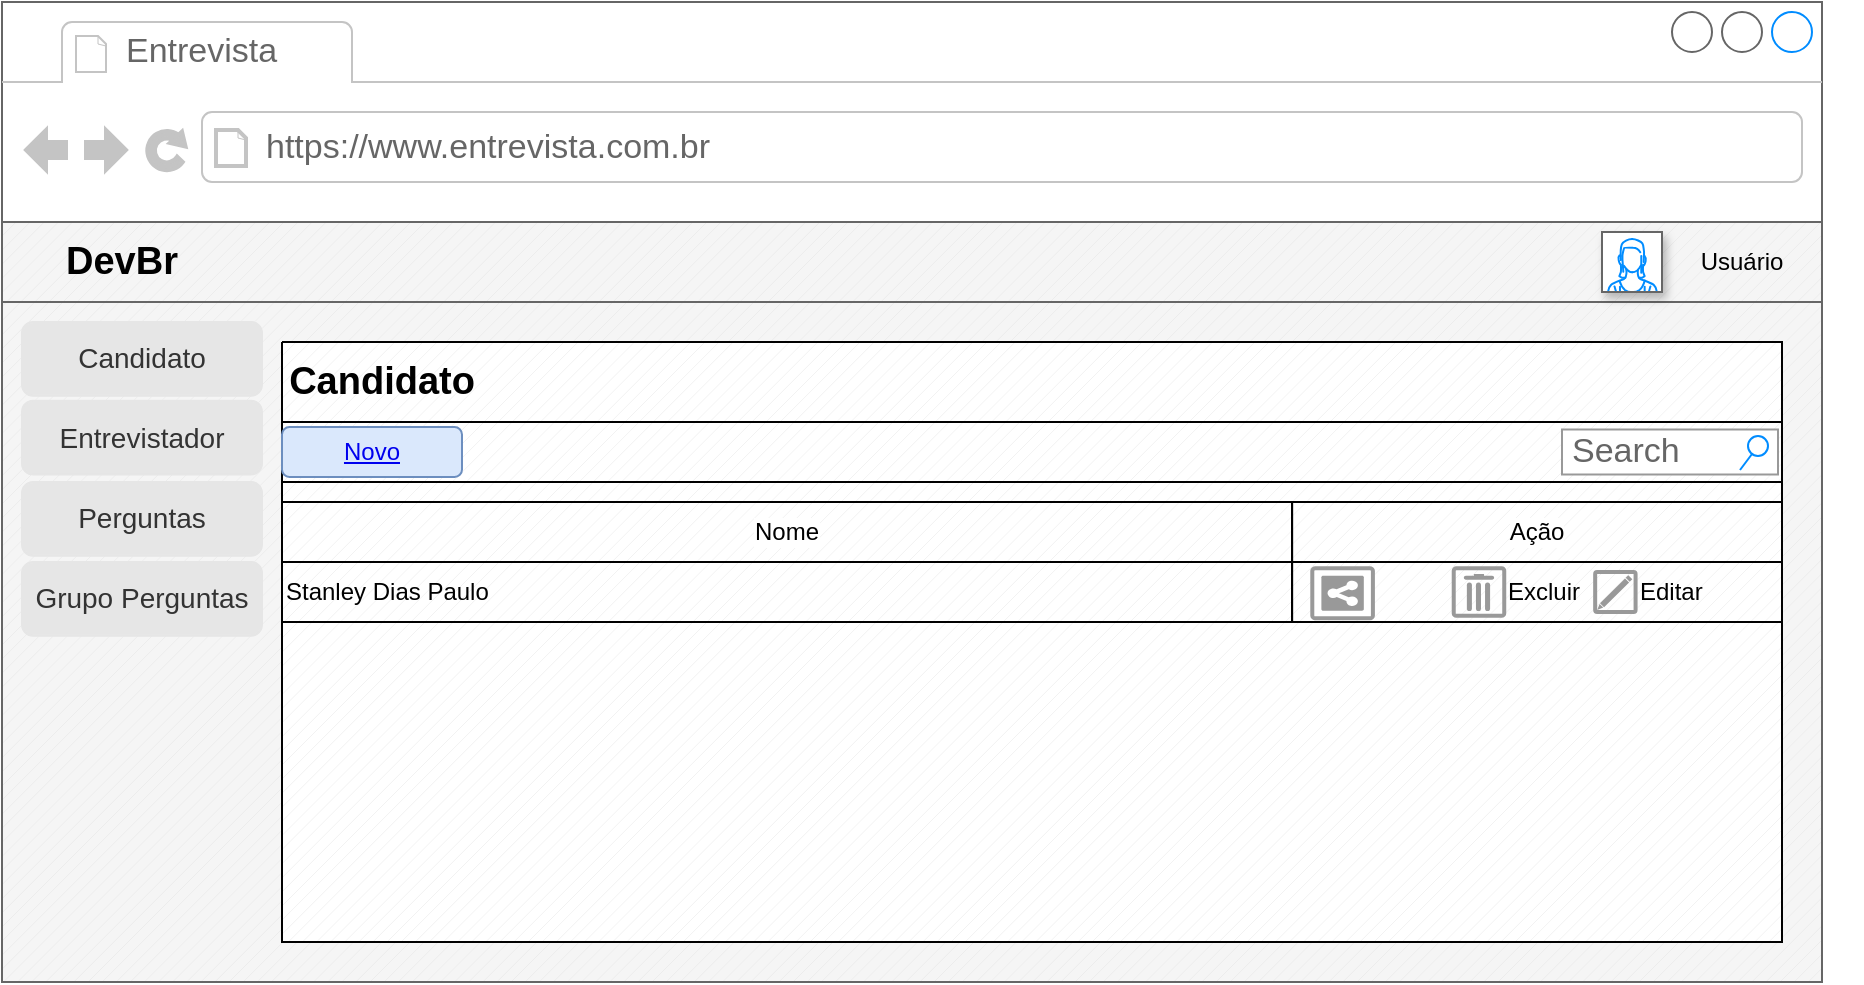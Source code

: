<mxfile version="24.7.7" pages="5">
  <diagram id="mzWLLx_lMGydZXTV0ku3" name="ListaCandidato">
    <mxGraphModel dx="1120" dy="1594" grid="1" gridSize="10" guides="1" tooltips="1" connect="1" arrows="1" fold="1" page="1" pageScale="1" pageWidth="850" pageHeight="1100" math="0" shadow="0">
      <root>
        <mxCell id="0" />
        <mxCell id="1" parent="0" />
        <mxCell id="12" value="" style="strokeWidth=1;shadow=0;dashed=0;align=center;html=1;shape=mxgraph.mockup.containers.browserWindow;rSize=0;strokeColor=#666666;strokeColor2=#008cff;strokeColor3=#c4c4c4;mainText=,;recursiveResize=0;" parent="1" vertex="1">
          <mxGeometry y="-620" width="910" height="490" as="geometry" />
        </mxCell>
        <mxCell id="fH9rgNEyZjdPNhgrVEDP-63" value="" style="verticalLabelPosition=bottom;verticalAlign=top;html=1;shape=mxgraph.basic.patternFillRect;fillStyle=diag;step=5;fillStrokeWidth=0.2;fillStrokeColor=#dddddd;fillColor=#f5f5f5;fontColor=#333333;strokeColor=#666666;" vertex="1" parent="12">
          <mxGeometry y="110" width="910" height="380" as="geometry" />
        </mxCell>
        <mxCell id="fH9rgNEyZjdPNhgrVEDP-75" value="" style="verticalLabelPosition=bottom;verticalAlign=top;html=1;shape=mxgraph.basic.patternFillRect;fillStyle=diag;step=5;fillStrokeWidth=0.2;fillStrokeColor=#dddddd;" vertex="1" parent="12">
          <mxGeometry x="140" y="170" width="750" height="300" as="geometry" />
        </mxCell>
        <mxCell id="13" value="Entrevista" style="strokeWidth=1;shadow=0;dashed=0;align=center;html=1;shape=mxgraph.mockup.containers.anchor;fontSize=17;fontColor=#666666;align=left;" parent="12" vertex="1">
          <mxGeometry x="60" y="12" width="110" height="26" as="geometry" />
        </mxCell>
        <mxCell id="14" value="https://www.entrevista.com.br" style="strokeWidth=1;shadow=0;dashed=0;align=center;html=1;shape=mxgraph.mockup.containers.anchor;rSize=0;fontSize=17;fontColor=#666666;align=left;" parent="12" vertex="1">
          <mxGeometry x="130" y="60" width="250" height="26" as="geometry" />
        </mxCell>
        <mxCell id="35" value="" style="rounded=0;whiteSpace=wrap;html=1;strokeColor=default;fillColor=none;" parent="12" vertex="1">
          <mxGeometry x="140" y="210" width="750" height="30" as="geometry" />
        </mxCell>
        <mxCell id="38" value="&lt;a href=&quot;data:page/id,gzVq4q3YyxGQ9W5EwFiD&quot;&gt;Novo&lt;/a&gt;" style="rounded=1;whiteSpace=wrap;html=1;strokeColor=#6c8ebf;fillColor=#dae8fc;" parent="12" vertex="1">
          <mxGeometry x="140" y="212.5" width="90" height="25" as="geometry" />
        </mxCell>
        <mxCell id="N5bAwiG9AN6rM_A-j7iG-64" value="Search" style="strokeWidth=1;shadow=0;dashed=0;align=center;html=1;shape=mxgraph.mockup.forms.searchBox;strokeColor=#999999;mainText=;strokeColor2=#008cff;fontColor=#666666;fontSize=17;align=left;spacingLeft=3;" parent="12" vertex="1">
          <mxGeometry x="780" y="213.75" width="108" height="22.5" as="geometry" />
        </mxCell>
        <mxCell id="63" value="" style="group" parent="12" vertex="1" connectable="0">
          <mxGeometry x="150" y="250" width="780" height="230" as="geometry" />
        </mxCell>
        <mxCell id="52" value="Nome" style="rounded=0;whiteSpace=wrap;html=1;strokeColor=default;fillColor=none;labelBackgroundColor=default;" parent="63" vertex="1">
          <mxGeometry x="-10" width="505.04" height="30" as="geometry" />
        </mxCell>
        <mxCell id="55" value="Ação" style="rounded=0;whiteSpace=wrap;html=1;strokeColor=default;fillColor=none;labelBackgroundColor=default;" parent="63" vertex="1">
          <mxGeometry x="495.04" width="244.96" height="30" as="geometry" />
        </mxCell>
        <mxCell id="57" value="Stanley Dias Paulo" style="rounded=0;whiteSpace=wrap;html=1;strokeColor=default;fillColor=none;align=left;" parent="63" vertex="1">
          <mxGeometry x="-10" y="30" width="505.04" height="30" as="geometry" />
        </mxCell>
        <mxCell id="58" value="" style="rounded=0;whiteSpace=wrap;html=1;strokeColor=default;fillColor=none;" parent="63" vertex="1">
          <mxGeometry x="495.04" y="30" width="244.96" height="30" as="geometry" />
        </mxCell>
        <mxCell id="61" value="Excluir" style="strokeColor=#999999;verticalLabelPosition=middle;shadow=0;dashed=0;verticalAlign=middle;strokeWidth=2;html=1;shape=mxgraph.mockup.misc.trashcanIcon;fillColor=none;labelBackgroundColor=none;labelBorderColor=none;labelPosition=right;align=left;" parent="63" vertex="1">
          <mxGeometry x="575.863" y="33.13" width="25.257" height="23.75" as="geometry" />
        </mxCell>
        <mxCell id="62" value="Editar" style="strokeColor=#999999;verticalLabelPosition=middle;shadow=0;dashed=0;verticalAlign=middle;strokeWidth=2;shape=mxgraph.mockup.misc.editIcon;labelBackgroundColor=none;labelBorderColor=none;fillColor=none;html=1;horizontal=1;labelPosition=right;align=left;" parent="63" vertex="1">
          <mxGeometry x="646.583" y="35" width="20.206" height="20" as="geometry" />
        </mxCell>
        <mxCell id="Q9nDAFz7ysFkqKfaO16P-64" value="" style="strokeColor=#999999;verticalLabelPosition=bottom;shadow=0;dashed=0;verticalAlign=top;strokeWidth=2;html=1;shape=mxgraph.mockup.misc.shareIcon;" parent="63" vertex="1">
          <mxGeometry x="505.143" y="33.13" width="30.309" height="25" as="geometry" />
        </mxCell>
        <mxCell id="fH9rgNEyZjdPNhgrVEDP-64" value="" style="verticalLabelPosition=bottom;verticalAlign=top;html=1;shape=mxgraph.basic.patternFillRect;fillStyle=diag;step=5;fillStrokeWidth=0.2;fillStrokeColor=#dddddd;fillColor=#f5f5f5;fontColor=#333333;strokeColor=#666666;" vertex="1" parent="12">
          <mxGeometry y="110" width="910" height="40" as="geometry" />
        </mxCell>
        <mxCell id="21" value="" style="verticalLabelPosition=bottom;shadow=1;dashed=0;align=center;html=1;verticalAlign=top;strokeWidth=1;shape=mxgraph.mockup.containers.userFemale;strokeColor=#666666;strokeColor2=#008cff;" parent="12" vertex="1">
          <mxGeometry x="800" y="115" width="30" height="30" as="geometry" />
        </mxCell>
        <mxCell id="fH9rgNEyZjdPNhgrVEDP-65" value="Usuário" style="text;html=1;align=center;verticalAlign=middle;whiteSpace=wrap;rounded=0;" vertex="1" parent="12">
          <mxGeometry x="840" y="115" width="60" height="30" as="geometry" />
        </mxCell>
        <mxCell id="fH9rgNEyZjdPNhgrVEDP-77" value="Candidato" style="text;html=1;align=center;verticalAlign=middle;whiteSpace=wrap;rounded=0;fontSize=19;fontStyle=1" vertex="1" parent="12">
          <mxGeometry x="160" y="175" width="60" height="30" as="geometry" />
        </mxCell>
        <mxCell id="fH9rgNEyZjdPNhgrVEDP-78" value="" style="group" vertex="1" connectable="0" parent="12">
          <mxGeometry x="10" y="160" width="120" height="156.88" as="geometry" />
        </mxCell>
        <mxCell id="fH9rgNEyZjdPNhgrVEDP-71" value="&lt;font style=&quot;font-size: 14px;&quot;&gt;Candidato&lt;/font&gt;" style="rounded=1;html=1;shadow=0;dashed=0;whiteSpace=wrap;fontSize=10;fillColor=#E6E6E6;align=center;strokeColor=#E6E6E6;fontColor=#333333;" vertex="1" parent="fH9rgNEyZjdPNhgrVEDP-78">
          <mxGeometry width="120" height="36.88" as="geometry" />
        </mxCell>
        <mxCell id="fH9rgNEyZjdPNhgrVEDP-72" value="&lt;font style=&quot;font-size: 14px;&quot;&gt;Entrevistador&lt;/font&gt;" style="rounded=1;html=1;shadow=0;dashed=0;whiteSpace=wrap;fontSize=10;fillColor=#E6E6E6;align=center;strokeColor=#E6E6E6;fontColor=#333333;" vertex="1" parent="fH9rgNEyZjdPNhgrVEDP-78">
          <mxGeometry y="39.37" width="120" height="36.88" as="geometry" />
        </mxCell>
        <mxCell id="fH9rgNEyZjdPNhgrVEDP-73" value="&lt;span style=&quot;font-size: 14px;&quot;&gt;Perguntas&lt;/span&gt;" style="rounded=1;html=1;shadow=0;dashed=0;whiteSpace=wrap;fontSize=10;fillColor=#E6E6E6;align=center;strokeColor=#E6E6E6;fontColor=#333333;" vertex="1" parent="fH9rgNEyZjdPNhgrVEDP-78">
          <mxGeometry y="80" width="120" height="36.88" as="geometry" />
        </mxCell>
        <mxCell id="fH9rgNEyZjdPNhgrVEDP-74" value="&lt;font style=&quot;font-size: 14px;&quot;&gt;Grupo Perguntas&lt;/font&gt;" style="rounded=1;html=1;shadow=0;dashed=0;whiteSpace=wrap;fontSize=10;fillColor=#E6E6E6;align=center;strokeColor=#E6E6E6;fontColor=#333333;" vertex="1" parent="fH9rgNEyZjdPNhgrVEDP-78">
          <mxGeometry y="120" width="120" height="36.88" as="geometry" />
        </mxCell>
        <mxCell id="4arTTeacs7XpA1vCac0D-63" value="DevBr" style="text;html=1;align=center;verticalAlign=middle;whiteSpace=wrap;rounded=0;fontSize=19;fontStyle=1" vertex="1" parent="12">
          <mxGeometry x="30" y="115" width="60" height="30" as="geometry" />
        </mxCell>
      </root>
    </mxGraphModel>
  </diagram>
  <diagram name="Detalhes" id="xI_SQflboeKyrqFdOgZD">
    <mxGraphModel dx="1187" dy="1887" grid="1" gridSize="10" guides="1" tooltips="1" connect="1" arrows="1" fold="1" page="1" pageScale="1" pageWidth="850" pageHeight="1100" math="0" shadow="0">
      <root>
        <mxCell id="1AQbX3okuUzblKnC6C71-0" />
        <mxCell id="1AQbX3okuUzblKnC6C71-1" parent="1AQbX3okuUzblKnC6C71-0" />
        <mxCell id="MMx5336pJoRzULK2YRKS-0" value="&lt;span style=&quot;color: rgba(0, 0, 0, 0); font-family: monospace; font-size: 0px; text-align: start;&quot;&gt;%3CmxGraphModel%3E%3Croot%3E%3CmxCell%20id%3D%220%22%2F%3E%3CmxCell%20id%3D%221%22%20parent%3D%220%22%2F%3E%3CmxCell%20id%3D%222%22%20value%3D%22%22%20style%3D%22group%22%20vertex%3D%221%22%20connectable%3D%220%22%20parent%3D%221%22%3E%3CmxGeometry%20x%3D%22130%22%20y%3D%22-420%22%20width%3D%22100%22%20height%3D%2260%22%20as%3D%22geometry%22%2F%3E%3C%2FmxCell%3E%3CmxCell%20id%3D%223%22%20value%3D%22Id%22%20style%3D%22rounded%3D0%3BwhiteSpace%3Dwrap%3Bhtml%3D1%3BstrokeColor%3Ddefault%3BfillColor%3Dnone%3BlabelBackgroundColor%3Ddefault%3B%22%20vertex%3D%221%22%20parent%3D%222%22%3E%3CmxGeometry%20width%3D%22100%22%20height%3D%2230%22%20as%3D%22geometry%22%2F%3E%3C%2FmxCell%3E%3CmxCell%20id%3D%224%22%20value%3D%2212312312312%22%20style%3D%22rounded%3D0%3BwhiteSpace%3Dwrap%3Bhtml%3D1%3BstrokeColor%3Ddefault%3BfillColor%3Dnone%3Balign%3Dleft%3B%22%20vertex%3D%221%22%20parent%3D%222%22%3E%3CmxGeometry%20y%3D%2230%22%20width%3D%22100%22%20height%3D%2230%22%20as%3D%22geometry%22%2F%3E%3C%2FmxCell%3E%3C%2Froot%3E%3C%2FmxGraphModel%3E&lt;/span&gt;" style="strokeWidth=1;shadow=0;dashed=0;align=center;html=1;shape=mxgraph.mockup.containers.browserWindow;rSize=0;strokeColor=#666666;strokeColor2=#008cff;strokeColor3=#c4c4c4;mainText=,;recursiveResize=0;" parent="1AQbX3okuUzblKnC6C71-1" vertex="1">
          <mxGeometry y="-640" width="850" height="500" as="geometry" />
        </mxCell>
        <mxCell id="MMx5336pJoRzULK2YRKS-1" value="Page 1" style="strokeWidth=1;shadow=0;dashed=0;align=center;html=1;shape=mxgraph.mockup.containers.anchor;fontSize=17;fontColor=#666666;align=left;" parent="MMx5336pJoRzULK2YRKS-0" vertex="1">
          <mxGeometry x="60" y="12" width="110" height="26" as="geometry" />
        </mxCell>
        <mxCell id="MMx5336pJoRzULK2YRKS-2" value="https://www.draw.io" style="strokeWidth=1;shadow=0;dashed=0;align=center;html=1;shape=mxgraph.mockup.containers.anchor;rSize=0;fontSize=17;fontColor=#666666;align=left;" parent="MMx5336pJoRzULK2YRKS-0" vertex="1">
          <mxGeometry x="130" y="60" width="250" height="26" as="geometry" />
        </mxCell>
        <mxCell id="MMx5336pJoRzULK2YRKS-3" value="" style="strokeWidth=1;shadow=0;dashed=0;align=center;html=1;shape=mxgraph.mockup.forms.searchBox;strokeColor=#999999;mainText=;strokeColor2=#008cff;fontColor=#666666;fontSize=17;align=left;spacingLeft=3;" parent="MMx5336pJoRzULK2YRKS-0" vertex="1">
          <mxGeometry y="110" width="850" height="60" as="geometry" />
        </mxCell>
        <mxCell id="MMx5336pJoRzULK2YRKS-4" value="" style="verticalLabelPosition=bottom;shadow=0;dashed=0;align=center;html=1;verticalAlign=top;strokeWidth=1;shape=mxgraph.mockup.containers.userFemale;strokeColor=#666666;strokeColor2=#008cff;" parent="MMx5336pJoRzULK2YRKS-0" vertex="1">
          <mxGeometry x="770" y="110" width="80" height="60" as="geometry" />
        </mxCell>
        <mxCell id="MMx5336pJoRzULK2YRKS-5" value="" style="strokeWidth=1;shadow=0;dashed=0;align=center;html=1;shape=mxgraph.mockup.containers.rrect;rSize=0;strokeColor=#666666;" parent="MMx5336pJoRzULK2YRKS-0" vertex="1">
          <mxGeometry y="170" width="130" height="330" as="geometry" />
        </mxCell>
        <mxCell id="MMx5336pJoRzULK2YRKS-6" value="Candidato" style="strokeColor=#001DBC;fillColor=#0050ef;strokeWidth=1;shadow=0;dashed=0;align=center;html=1;shape=mxgraph.mockup.containers.rrect;rSize=0;fontSize=17;fontColor=#ffffff;fontStyle=1;resizeWidth=1;" parent="MMx5336pJoRzULK2YRKS-5" vertex="1">
          <mxGeometry width="130" height="26" relative="1" as="geometry" />
        </mxCell>
        <mxCell id="MMx5336pJoRzULK2YRKS-7" value="Group 2" style="strokeColor=inherit;fillColor=inherit;gradientColor=inherit;strokeWidth=1;shadow=0;dashed=0;align=center;html=1;shape=mxgraph.mockup.containers.rrect;rSize=0;fontSize=17;fontColor=#666666;fontStyle=1;resizeWidth=1;" parent="MMx5336pJoRzULK2YRKS-5" vertex="1">
          <mxGeometry width="130" height="30" relative="1" as="geometry">
            <mxPoint y="30" as="offset" />
          </mxGeometry>
        </mxCell>
        <mxCell id="MMx5336pJoRzULK2YRKS-8" value="Group 3" style="strokeWidth=1;shadow=0;dashed=0;align=center;html=1;shape=mxgraph.mockup.containers.rrect;rSize=0;fontSize=17;fontColor=#ffffff;fontStyle=1;fillColor=none;strokeColor=default;resizeWidth=1;" parent="MMx5336pJoRzULK2YRKS-5" vertex="1">
          <mxGeometry width="130" height="30" relative="1" as="geometry">
            <mxPoint y="60" as="offset" />
          </mxGeometry>
        </mxCell>
        <mxCell id="MMx5336pJoRzULK2YRKS-15" value="Candidato" style="rounded=0;whiteSpace=wrap;html=1;strokeColor=default;fillColor=none;" parent="MMx5336pJoRzULK2YRKS-0" vertex="1">
          <mxGeometry x="130" y="175" width="720" height="30" as="geometry" />
        </mxCell>
        <mxCell id="epeJp1KQHo5NBQbGd864-23" value="Voltar" style="strokeWidth=1;shadow=0;dashed=0;align=center;html=1;shape=mxgraph.mockup.buttons.button;strokeColor=#666666;fontColor=#ffffff;mainText=;buttonStyle=round;fontSize=17;fontStyle=1;fillColor=#008cff;whiteSpace=wrap;" parent="MMx5336pJoRzULK2YRKS-0" vertex="1">
          <mxGeometry x="140" y="180" width="80" height="20" as="geometry" />
        </mxCell>
        <mxCell id="epeJp1KQHo5NBQbGd864-17" value="" style="group" parent="MMx5336pJoRzULK2YRKS-0" vertex="1" connectable="0">
          <mxGeometry x="680" y="220" width="100" height="60" as="geometry" />
        </mxCell>
        <mxCell id="epeJp1KQHo5NBQbGd864-18" value="Data de Alteração" style="rounded=0;whiteSpace=wrap;html=1;strokeColor=default;fillColor=none;labelBackgroundColor=default;" parent="epeJp1KQHo5NBQbGd864-17" vertex="1">
          <mxGeometry width="100" height="30" as="geometry" />
        </mxCell>
        <mxCell id="epeJp1KQHo5NBQbGd864-19" value="25/04/2024" style="rounded=0;whiteSpace=wrap;html=1;strokeColor=default;fillColor=none;align=left;" parent="epeJp1KQHo5NBQbGd864-17" vertex="1">
          <mxGeometry y="30" width="100" height="30" as="geometry" />
        </mxCell>
        <mxCell id="epeJp1KQHo5NBQbGd864-14" value="" style="group" parent="MMx5336pJoRzULK2YRKS-0" vertex="1" connectable="0">
          <mxGeometry x="580" y="220" width="100" height="60" as="geometry" />
        </mxCell>
        <mxCell id="epeJp1KQHo5NBQbGd864-15" value="Data de Criação" style="rounded=0;whiteSpace=wrap;html=1;strokeColor=default;fillColor=none;labelBackgroundColor=default;" parent="epeJp1KQHo5NBQbGd864-14" vertex="1">
          <mxGeometry width="100" height="30" as="geometry" />
        </mxCell>
        <mxCell id="epeJp1KQHo5NBQbGd864-16" value="24/04/2024" style="rounded=0;whiteSpace=wrap;html=1;strokeColor=default;fillColor=none;align=left;" parent="epeJp1KQHo5NBQbGd864-14" vertex="1">
          <mxGeometry y="30" width="100" height="30" as="geometry" />
        </mxCell>
        <mxCell id="epeJp1KQHo5NBQbGd864-11" value="" style="group" parent="MMx5336pJoRzULK2YRKS-0" vertex="1" connectable="0">
          <mxGeometry x="480" y="220" width="100" height="60" as="geometry" />
        </mxCell>
        <mxCell id="epeJp1KQHo5NBQbGd864-13" value="Stanley" style="rounded=0;whiteSpace=wrap;html=1;strokeColor=default;fillColor=none;align=left;" parent="epeJp1KQHo5NBQbGd864-11" vertex="1">
          <mxGeometry y="30" width="100" height="30" as="geometry" />
        </mxCell>
        <mxCell id="epeJp1KQHo5NBQbGd864-12" value="Usuario De Alteração" style="rounded=0;whiteSpace=wrap;html=1;strokeColor=default;fillColor=none;labelBackgroundColor=default;" parent="MMx5336pJoRzULK2YRKS-0" vertex="1">
          <mxGeometry x="480" y="220" width="100" height="30" as="geometry" />
        </mxCell>
        <mxCell id="epeJp1KQHo5NBQbGd864-8" value="" style="group" parent="MMx5336pJoRzULK2YRKS-0" vertex="1" connectable="0">
          <mxGeometry x="380" y="220" width="100" height="60" as="geometry" />
        </mxCell>
        <mxCell id="epeJp1KQHo5NBQbGd864-9" value="Usuario De Criação" style="rounded=0;whiteSpace=wrap;html=1;strokeColor=default;fillColor=none;labelBackgroundColor=default;" parent="epeJp1KQHo5NBQbGd864-8" vertex="1">
          <mxGeometry width="100" height="30" as="geometry" />
        </mxCell>
        <mxCell id="epeJp1KQHo5NBQbGd864-10" value="Stanley" style="rounded=0;whiteSpace=wrap;html=1;strokeColor=default;fillColor=none;align=left;" parent="epeJp1KQHo5NBQbGd864-8" vertex="1">
          <mxGeometry y="30" width="100" height="30" as="geometry" />
        </mxCell>
        <mxCell id="epeJp1KQHo5NBQbGd864-5" value="" style="group" parent="MMx5336pJoRzULK2YRKS-0" vertex="1" connectable="0">
          <mxGeometry x="280" y="220" width="100" height="60" as="geometry" />
        </mxCell>
        <mxCell id="epeJp1KQHo5NBQbGd864-6" value="Codigo" style="rounded=0;whiteSpace=wrap;html=1;strokeColor=default;fillColor=none;labelBackgroundColor=default;" parent="epeJp1KQHo5NBQbGd864-5" vertex="1">
          <mxGeometry width="100" height="30" as="geometry" />
        </mxCell>
        <mxCell id="epeJp1KQHo5NBQbGd864-7" value="1" style="rounded=0;whiteSpace=wrap;html=1;strokeColor=default;fillColor=none;align=left;" parent="epeJp1KQHo5NBQbGd864-5" vertex="1">
          <mxGeometry y="30" width="100" height="30" as="geometry" />
        </mxCell>
        <mxCell id="epeJp1KQHo5NBQbGd864-4" value="Stanley Dias&amp;nbsp;" style="rounded=0;whiteSpace=wrap;html=1;strokeColor=default;fillColor=none;align=left;" parent="MMx5336pJoRzULK2YRKS-0" vertex="1">
          <mxGeometry x="180" y="250" width="100" height="30" as="geometry" />
        </mxCell>
        <mxCell id="epeJp1KQHo5NBQbGd864-3" value="Nome" style="rounded=0;whiteSpace=wrap;html=1;strokeColor=default;fillColor=none;labelBackgroundColor=default;" parent="MMx5336pJoRzULK2YRKS-0" vertex="1">
          <mxGeometry x="180" y="220" width="100" height="30" as="geometry" />
        </mxCell>
      </root>
    </mxGraphModel>
  </diagram>
  <diagram id="MVflDyKe1JvPbOnjf4aJ" name="Editar">
    <mxGraphModel dx="1187" dy="1887" grid="1" gridSize="10" guides="1" tooltips="1" connect="1" arrows="1" fold="1" page="1" pageScale="1" pageWidth="850" pageHeight="1100" math="0" shadow="0">
      <root>
        <mxCell id="0" />
        <mxCell id="1" parent="0" />
        <mxCell id="r_aS_MIDuNJFBLVSepIX-1" value="" style="strokeWidth=1;shadow=0;dashed=0;align=center;html=1;shape=mxgraph.mockup.containers.browserWindow;rSize=0;strokeColor=#666666;strokeColor2=#008cff;strokeColor3=#c4c4c4;mainText=,;recursiveResize=0;" parent="1" vertex="1">
          <mxGeometry y="-620" width="920" height="500" as="geometry" />
        </mxCell>
        <mxCell id="r_aS_MIDuNJFBLVSepIX-2" value="Page 1" style="strokeWidth=1;shadow=0;dashed=0;align=center;html=1;shape=mxgraph.mockup.containers.anchor;fontSize=17;fontColor=#666666;align=left;" parent="r_aS_MIDuNJFBLVSepIX-1" vertex="1">
          <mxGeometry x="60" y="12" width="110" height="26" as="geometry" />
        </mxCell>
        <mxCell id="r_aS_MIDuNJFBLVSepIX-3" value="https://www.draw.io" style="strokeWidth=1;shadow=0;dashed=0;align=center;html=1;shape=mxgraph.mockup.containers.anchor;rSize=0;fontSize=17;fontColor=#666666;align=left;" parent="r_aS_MIDuNJFBLVSepIX-1" vertex="1">
          <mxGeometry x="130" y="60" width="250" height="26" as="geometry" />
        </mxCell>
        <mxCell id="r_aS_MIDuNJFBLVSepIX-4" value="" style="strokeWidth=1;shadow=0;dashed=0;align=center;html=1;shape=mxgraph.mockup.forms.searchBox;strokeColor=#999999;mainText=;strokeColor2=#008cff;fontColor=#666666;fontSize=17;align=left;spacingLeft=3;" parent="r_aS_MIDuNJFBLVSepIX-1" vertex="1">
          <mxGeometry y="110" width="850" height="60" as="geometry" />
        </mxCell>
        <mxCell id="r_aS_MIDuNJFBLVSepIX-5" value="" style="verticalLabelPosition=bottom;shadow=0;dashed=0;align=center;html=1;verticalAlign=top;strokeWidth=1;shape=mxgraph.mockup.containers.userFemale;strokeColor=#666666;strokeColor2=#008cff;" parent="r_aS_MIDuNJFBLVSepIX-1" vertex="1">
          <mxGeometry x="770" y="110" width="80" height="60" as="geometry" />
        </mxCell>
        <mxCell id="r_aS_MIDuNJFBLVSepIX-6" value="" style="strokeWidth=1;shadow=0;dashed=0;align=center;html=1;shape=mxgraph.mockup.containers.rrect;rSize=0;strokeColor=#666666;" parent="r_aS_MIDuNJFBLVSepIX-1" vertex="1">
          <mxGeometry y="170" width="130" height="330" as="geometry" />
        </mxCell>
        <mxCell id="r_aS_MIDuNJFBLVSepIX-7" value="Candidato" style="strokeColor=#001DBC;fillColor=#0050ef;strokeWidth=1;shadow=0;dashed=0;align=center;html=1;shape=mxgraph.mockup.containers.rrect;rSize=0;fontSize=17;fontColor=#ffffff;fontStyle=1;resizeWidth=1;" parent="r_aS_MIDuNJFBLVSepIX-6" vertex="1">
          <mxGeometry width="130" height="26" relative="1" as="geometry" />
        </mxCell>
        <mxCell id="r_aS_MIDuNJFBLVSepIX-8" value="Group 2" style="strokeColor=inherit;fillColor=inherit;gradientColor=inherit;strokeWidth=1;shadow=0;dashed=0;align=center;html=1;shape=mxgraph.mockup.containers.rrect;rSize=0;fontSize=17;fontColor=#666666;fontStyle=1;resizeWidth=1;" parent="r_aS_MIDuNJFBLVSepIX-6" vertex="1">
          <mxGeometry width="130" height="30" relative="1" as="geometry">
            <mxPoint y="30" as="offset" />
          </mxGeometry>
        </mxCell>
        <mxCell id="r_aS_MIDuNJFBLVSepIX-9" value="Group 3" style="strokeWidth=1;shadow=0;dashed=0;align=center;html=1;shape=mxgraph.mockup.containers.rrect;rSize=0;fontSize=17;fontColor=#ffffff;fontStyle=1;fillColor=none;strokeColor=default;resizeWidth=1;" parent="r_aS_MIDuNJFBLVSepIX-6" vertex="1">
          <mxGeometry width="130" height="36" relative="1" as="geometry">
            <mxPoint y="60" as="offset" />
          </mxGeometry>
        </mxCell>
        <mxCell id="r_aS_MIDuNJFBLVSepIX-10" value="Candidato" style="rounded=0;whiteSpace=wrap;html=1;strokeColor=default;fillColor=none;" parent="r_aS_MIDuNJFBLVSepIX-1" vertex="1">
          <mxGeometry x="130" y="175" width="720" height="30" as="geometry" />
        </mxCell>
        <mxCell id="r_aS_MIDuNJFBLVSepIX-11" value="&lt;a href=&quot;null&quot;&gt;Novo&lt;/a&gt;" style="rounded=1;whiteSpace=wrap;html=1;strokeColor=default;fillColor=none;" parent="r_aS_MIDuNJFBLVSepIX-1" vertex="1">
          <mxGeometry x="130" y="177.5" width="90" height="25" as="geometry" />
        </mxCell>
        <mxCell id="r_aS_MIDuNJFBLVSepIX-12" value="Search" style="strokeWidth=1;shadow=0;dashed=0;align=center;html=1;shape=mxgraph.mockup.forms.searchBox;strokeColor=#999999;mainText=;strokeColor2=#008cff;fontColor=#666666;fontSize=17;align=left;spacingLeft=3;" parent="r_aS_MIDuNJFBLVSepIX-1" vertex="1">
          <mxGeometry x="742" y="178.75" width="108" height="22.5" as="geometry" />
        </mxCell>
        <mxCell id="r_aS_MIDuNJFBLVSepIX-14" value="Nome" style="rounded=0;whiteSpace=wrap;html=1;strokeColor=default;fillColor=none;labelBackgroundColor=default;" parent="r_aS_MIDuNJFBLVSepIX-1" vertex="1">
          <mxGeometry x="210" y="260" width="90" height="30" as="geometry" />
        </mxCell>
        <mxCell id="r_aS_MIDuNJFBLVSepIX-13" value="" style="group" parent="r_aS_MIDuNJFBLVSepIX-1" vertex="1" connectable="0">
          <mxGeometry x="300" y="230" width="620" height="60" as="geometry" />
        </mxCell>
        <mxCell id="r_aS_MIDuNJFBLVSepIX-16" value="&quot;Stanley Dias Paulo&quot;" style="rounded=0;whiteSpace=wrap;html=1;strokeColor=default;fillColor=none;align=left;" parent="r_aS_MIDuNJFBLVSepIX-13" vertex="1">
          <mxGeometry y="30" width="434" height="30" as="geometry" />
        </mxCell>
      </root>
    </mxGraphModel>
  </diagram>
  <diagram id="zyCzVKNMe1nS8_Y_5fFQ" name="Excluir">
    <mxGraphModel dx="1187" dy="1887" grid="1" gridSize="10" guides="1" tooltips="1" connect="1" arrows="1" fold="1" page="1" pageScale="1" pageWidth="850" pageHeight="1100" math="0" shadow="0">
      <root>
        <mxCell id="0" />
        <mxCell id="1" parent="0" />
        <mxCell id="uK_DNEDG53lvTUli0mf8-21" value="" style="strokeWidth=1;shadow=0;dashed=0;align=center;html=1;shape=mxgraph.mockup.containers.browserWindow;rSize=0;strokeColor=#666666;strokeColor2=#008cff;strokeColor3=#c4c4c4;mainText=,;recursiveResize=0;" parent="1" vertex="1">
          <mxGeometry y="-600" width="850" height="500" as="geometry" />
        </mxCell>
        <mxCell id="uK_DNEDG53lvTUli0mf8-22" value="Page 1" style="strokeWidth=1;shadow=0;dashed=0;align=center;html=1;shape=mxgraph.mockup.containers.anchor;fontSize=17;fontColor=#666666;align=left;" parent="uK_DNEDG53lvTUli0mf8-21" vertex="1">
          <mxGeometry x="60" y="12" width="110" height="26" as="geometry" />
        </mxCell>
        <mxCell id="uK_DNEDG53lvTUli0mf8-23" value="https://www.draw.io" style="strokeWidth=1;shadow=0;dashed=0;align=center;html=1;shape=mxgraph.mockup.containers.anchor;rSize=0;fontSize=17;fontColor=#666666;align=left;" parent="uK_DNEDG53lvTUli0mf8-21" vertex="1">
          <mxGeometry x="130" y="60" width="250" height="26" as="geometry" />
        </mxCell>
        <mxCell id="uK_DNEDG53lvTUli0mf8-24" value="" style="strokeWidth=1;shadow=0;dashed=0;align=center;html=1;shape=mxgraph.mockup.forms.searchBox;strokeColor=#999999;mainText=;strokeColor2=#008cff;fontColor=#666666;fontSize=17;align=left;spacingLeft=3;" parent="uK_DNEDG53lvTUli0mf8-21" vertex="1">
          <mxGeometry y="110" width="850" height="60" as="geometry" />
        </mxCell>
        <mxCell id="uK_DNEDG53lvTUli0mf8-25" value="" style="verticalLabelPosition=bottom;shadow=0;dashed=0;align=center;html=1;verticalAlign=top;strokeWidth=1;shape=mxgraph.mockup.containers.userFemale;strokeColor=#666666;strokeColor2=#008cff;" parent="uK_DNEDG53lvTUli0mf8-21" vertex="1">
          <mxGeometry x="770" y="110" width="80" height="60" as="geometry" />
        </mxCell>
        <mxCell id="uK_DNEDG53lvTUli0mf8-26" value="" style="strokeWidth=1;shadow=0;dashed=0;align=center;html=1;shape=mxgraph.mockup.containers.rrect;rSize=0;strokeColor=#666666;" parent="uK_DNEDG53lvTUli0mf8-21" vertex="1">
          <mxGeometry y="170" width="130" height="330" as="geometry" />
        </mxCell>
        <mxCell id="uK_DNEDG53lvTUli0mf8-27" value="Candidato" style="strokeColor=#001DBC;fillColor=#0050ef;strokeWidth=1;shadow=0;dashed=0;align=center;html=1;shape=mxgraph.mockup.containers.rrect;rSize=0;fontSize=17;fontColor=#ffffff;fontStyle=1;resizeWidth=1;" parent="uK_DNEDG53lvTUli0mf8-26" vertex="1">
          <mxGeometry width="130" height="26" relative="1" as="geometry" />
        </mxCell>
        <mxCell id="uK_DNEDG53lvTUli0mf8-28" value="Group 2" style="strokeColor=inherit;fillColor=inherit;gradientColor=inherit;strokeWidth=1;shadow=0;dashed=0;align=center;html=1;shape=mxgraph.mockup.containers.rrect;rSize=0;fontSize=17;fontColor=#666666;fontStyle=1;resizeWidth=1;" parent="uK_DNEDG53lvTUli0mf8-26" vertex="1">
          <mxGeometry width="130" height="30" relative="1" as="geometry">
            <mxPoint y="30" as="offset" />
          </mxGeometry>
        </mxCell>
        <mxCell id="uK_DNEDG53lvTUli0mf8-29" value="Group 3" style="strokeWidth=1;shadow=0;dashed=0;align=center;html=1;shape=mxgraph.mockup.containers.rrect;rSize=0;fontSize=17;fontColor=#ffffff;fontStyle=1;fillColor=none;strokeColor=default;resizeWidth=1;" parent="uK_DNEDG53lvTUli0mf8-26" vertex="1">
          <mxGeometry width="130" height="36" relative="1" as="geometry">
            <mxPoint y="60" as="offset" />
          </mxGeometry>
        </mxCell>
        <mxCell id="uK_DNEDG53lvTUli0mf8-30" value="Candidato" style="rounded=0;whiteSpace=wrap;html=1;strokeColor=default;fillColor=none;" parent="uK_DNEDG53lvTUli0mf8-21" vertex="1">
          <mxGeometry x="130" y="175" width="720" height="30" as="geometry" />
        </mxCell>
        <mxCell id="uK_DNEDG53lvTUli0mf8-31" value="&lt;a href=&quot;null&quot;&gt;Novo&lt;/a&gt;" style="rounded=1;whiteSpace=wrap;html=1;strokeColor=default;fillColor=none;" parent="uK_DNEDG53lvTUli0mf8-21" vertex="1">
          <mxGeometry x="130" y="177.5" width="90" height="25" as="geometry" />
        </mxCell>
        <mxCell id="uK_DNEDG53lvTUli0mf8-32" value="Search" style="strokeWidth=1;shadow=0;dashed=0;align=center;html=1;shape=mxgraph.mockup.forms.searchBox;strokeColor=#999999;mainText=;strokeColor2=#008cff;fontColor=#666666;fontSize=17;align=left;spacingLeft=3;" parent="uK_DNEDG53lvTUli0mf8-21" vertex="1">
          <mxGeometry x="742" y="178.75" width="108" height="22.5" as="geometry" />
        </mxCell>
        <mxCell id="uK_DNEDG53lvTUli0mf8-33" value="" style="group" parent="uK_DNEDG53lvTUli0mf8-21" vertex="1" connectable="0">
          <mxGeometry x="140" y="205" width="700" height="100" as="geometry" />
        </mxCell>
        <mxCell id="uK_DNEDG53lvTUli0mf8-34" value="Nome" style="rounded=0;whiteSpace=wrap;html=1;strokeColor=default;fillColor=none;labelBackgroundColor=default;" parent="uK_DNEDG53lvTUli0mf8-33" vertex="1">
          <mxGeometry width="490" height="30" as="geometry" />
        </mxCell>
        <mxCell id="uK_DNEDG53lvTUli0mf8-35" value="Ação" style="rounded=0;whiteSpace=wrap;html=1;strokeColor=default;fillColor=none;labelBackgroundColor=default;" parent="uK_DNEDG53lvTUli0mf8-33" vertex="1">
          <mxGeometry x="490" width="210" height="30" as="geometry" />
        </mxCell>
        <mxCell id="uK_DNEDG53lvTUli0mf8-36" value="Stanley Dias Paulo" style="rounded=0;whiteSpace=wrap;html=1;strokeColor=default;fillColor=none;align=left;" parent="uK_DNEDG53lvTUli0mf8-33" vertex="1">
          <mxGeometry y="30" width="490" height="30" as="geometry" />
        </mxCell>
        <mxCell id="uK_DNEDG53lvTUli0mf8-37" value="" style="rounded=0;whiteSpace=wrap;html=1;strokeColor=default;fillColor=none;" parent="uK_DNEDG53lvTUli0mf8-33" vertex="1">
          <mxGeometry x="490" y="30" width="210" height="30" as="geometry" />
        </mxCell>
        <mxCell id="uK_DNEDG53lvTUli0mf8-38" value="Excluir" style="strokeColor=#999999;verticalLabelPosition=middle;shadow=0;dashed=0;verticalAlign=middle;strokeWidth=2;html=1;shape=mxgraph.mockup.misc.trashcanIcon;fillColor=none;labelBackgroundColor=none;labelBorderColor=none;labelPosition=right;align=left;" parent="uK_DNEDG53lvTUli0mf8-33" vertex="1">
          <mxGeometry x="570" y="33.13" width="25" height="23.75" as="geometry" />
        </mxCell>
        <mxCell id="uK_DNEDG53lvTUli0mf8-39" value="Editar" style="strokeColor=#999999;verticalLabelPosition=middle;shadow=0;dashed=0;verticalAlign=middle;strokeWidth=2;shape=mxgraph.mockup.misc.editIcon;labelBackgroundColor=none;labelBorderColor=none;fillColor=none;html=1;horizontal=1;labelPosition=right;align=left;" parent="uK_DNEDG53lvTUli0mf8-33" vertex="1">
          <mxGeometry x="640" y="35" width="20" height="20" as="geometry" />
        </mxCell>
        <mxCell id="uK_DNEDG53lvTUli0mf8-40" value="" style="strokeColor=#999999;verticalLabelPosition=bottom;shadow=0;dashed=0;verticalAlign=top;strokeWidth=2;html=1;shape=mxgraph.mockup.misc.shareIcon;" parent="uK_DNEDG53lvTUli0mf8-33" vertex="1">
          <mxGeometry x="500" y="33.13" width="30" height="25" as="geometry" />
        </mxCell>
        <mxCell id="dfJeb_BmP-7Ok51M9tEj-1" value="Esta ação não pode ser desfeita!" style="strokeWidth=1;shadow=0;dashed=0;align=center;html=1;shape=mxgraph.mockup.containers.rrect;rSize=0;strokeColor=#666666;fontColor=#666666;fontSize=17;verticalAlign=top;whiteSpace=wrap;fillColor=#ffffff;spacingTop=32;" vertex="1" parent="uK_DNEDG53lvTUli0mf8-33">
          <mxGeometry x="180" y="-40" width="250" height="140" as="geometry" />
        </mxCell>
        <mxCell id="dfJeb_BmP-7Ok51M9tEj-2" value="&amp;nbsp; &amp;nbsp;Deseja realmente excluir ?&amp;nbsp;" style="strokeWidth=1;shadow=0;dashed=0;align=center;html=1;shape=mxgraph.mockup.containers.rrect;rSize=0;fontSize=17;fontColor=#666666;strokeColor=#666666;align=left;spacingLeft=8;fillColor=none;resizeWidth=1;" vertex="1" parent="dfJeb_BmP-7Ok51M9tEj-1">
          <mxGeometry width="250" height="40" relative="1" as="geometry" />
        </mxCell>
        <mxCell id="dfJeb_BmP-7Ok51M9tEj-4" value="Cancel" style="strokeWidth=1;shadow=0;dashed=0;align=center;html=1;shape=mxgraph.mockup.containers.rrect;rSize=0;fontSize=16;fontColor=#666666;strokeColor=#c4c4c4;whiteSpace=wrap;fillColor=none;" vertex="1" parent="dfJeb_BmP-7Ok51M9tEj-1">
          <mxGeometry x="0.25" y="1" width="90" height="25" relative="1" as="geometry">
            <mxPoint x="-45" y="-33" as="offset" />
          </mxGeometry>
        </mxCell>
        <mxCell id="dfJeb_BmP-7Ok51M9tEj-5" value="OK" style="strokeWidth=1;shadow=0;dashed=0;align=center;html=1;shape=mxgraph.mockup.containers.rrect;rSize=0;fontSize=16;fontColor=#666666;strokeColor=#c4c4c4;whiteSpace=wrap;fillColor=none;" vertex="1" parent="dfJeb_BmP-7Ok51M9tEj-1">
          <mxGeometry x="0.75" y="1" width="90" height="25" relative="1" as="geometry">
            <mxPoint x="-45" y="-33" as="offset" />
          </mxGeometry>
        </mxCell>
      </root>
    </mxGraphModel>
  </diagram>
  <diagram name="FormCandidato" id="gzVq4q3YyxGQ9W5EwFiD">
    <mxGraphModel dx="1120" dy="1560" grid="1" gridSize="10" guides="1" tooltips="1" connect="1" arrows="1" fold="1" page="1" pageScale="1" pageWidth="850" pageHeight="1100" math="0" shadow="0">
      <root>
        <mxCell id="e0ZoZhWOo2Kw0YxFAd5L-0" />
        <mxCell id="e0ZoZhWOo2Kw0YxFAd5L-1" parent="e0ZoZhWOo2Kw0YxFAd5L-0" />
        <mxCell id="e0ZoZhWOo2Kw0YxFAd5L-2" value="" style="strokeWidth=1;shadow=0;dashed=0;align=center;html=1;shape=mxgraph.mockup.containers.browserWindow;rSize=0;strokeColor=#666666;strokeColor2=#008cff;strokeColor3=#c4c4c4;mainText=,;recursiveResize=0;" parent="e0ZoZhWOo2Kw0YxFAd5L-1" vertex="1">
          <mxGeometry x="10" y="-640" width="840" height="500" as="geometry" />
        </mxCell>
        <mxCell id="e0ZoZhWOo2Kw0YxFAd5L-3" value="Page 1" style="strokeWidth=1;shadow=0;dashed=0;align=center;html=1;shape=mxgraph.mockup.containers.anchor;fontSize=17;fontColor=#666666;align=left;" parent="e0ZoZhWOo2Kw0YxFAd5L-2" vertex="1">
          <mxGeometry x="60" y="12" width="110" height="26" as="geometry" />
        </mxCell>
        <mxCell id="e0ZoZhWOo2Kw0YxFAd5L-4" value="https://www.draw.io" style="strokeWidth=1;shadow=0;dashed=0;align=center;html=1;shape=mxgraph.mockup.containers.anchor;rSize=0;fontSize=17;fontColor=#666666;align=left;" parent="e0ZoZhWOo2Kw0YxFAd5L-2" vertex="1">
          <mxGeometry x="130" y="60" width="250" height="26" as="geometry" />
        </mxCell>
        <mxCell id="e0ZoZhWOo2Kw0YxFAd5L-5" value="" style="strokeWidth=1;shadow=0;dashed=0;align=center;html=1;shape=mxgraph.mockup.forms.searchBox;strokeColor=#999999;mainText=;strokeColor2=#008cff;fontColor=#666666;fontSize=17;align=left;spacingLeft=3;" parent="e0ZoZhWOo2Kw0YxFAd5L-2" vertex="1">
          <mxGeometry y="110" width="830" height="60" as="geometry" />
        </mxCell>
        <mxCell id="e0ZoZhWOo2Kw0YxFAd5L-6" value="" style="verticalLabelPosition=bottom;shadow=0;dashed=0;align=center;html=1;verticalAlign=top;strokeWidth=1;shape=mxgraph.mockup.containers.userFemale;strokeColor=#666666;strokeColor2=#008cff;" parent="e0ZoZhWOo2Kw0YxFAd5L-2" vertex="1">
          <mxGeometry x="750" y="110" width="80" height="60" as="geometry" />
        </mxCell>
        <mxCell id="e0ZoZhWOo2Kw0YxFAd5L-7" value="" style="strokeWidth=1;shadow=0;dashed=0;align=center;html=1;shape=mxgraph.mockup.containers.rrect;rSize=0;strokeColor=#666666;" parent="e0ZoZhWOo2Kw0YxFAd5L-2" vertex="1">
          <mxGeometry y="170" width="130" height="330" as="geometry" />
        </mxCell>
        <mxCell id="e0ZoZhWOo2Kw0YxFAd5L-8" value="&lt;a href=&quot;data:page/id,mzWLLx_lMGydZXTV0ku3&quot;&gt;Candidato&lt;/a&gt;" style="strokeColor=#001DBC;fillColor=#0050ef;strokeWidth=1;shadow=0;dashed=0;align=center;html=1;shape=mxgraph.mockup.containers.rrect;rSize=0;fontSize=17;fontColor=#ffffff;fontStyle=1;resizeWidth=1;" parent="e0ZoZhWOo2Kw0YxFAd5L-7" vertex="1">
          <mxGeometry width="130" height="26" relative="1" as="geometry" />
        </mxCell>
        <mxCell id="e0ZoZhWOo2Kw0YxFAd5L-9" value="Group 2" style="strokeColor=inherit;fillColor=inherit;gradientColor=inherit;strokeWidth=1;shadow=0;dashed=0;align=center;html=1;shape=mxgraph.mockup.containers.rrect;rSize=0;fontSize=17;fontColor=#666666;fontStyle=1;resizeWidth=1;" parent="e0ZoZhWOo2Kw0YxFAd5L-7" vertex="1">
          <mxGeometry width="100" height="26" relative="1" as="geometry">
            <mxPoint y="130" as="offset" />
          </mxGeometry>
        </mxCell>
        <mxCell id="e0ZoZhWOo2Kw0YxFAd5L-10" value="Group 3" style="strokeWidth=1;shadow=0;dashed=0;align=center;html=1;shape=mxgraph.mockup.containers.rrect;rSize=0;fontSize=17;fontColor=#ffffff;fontStyle=1;fillColor=none;strokeColor=default;resizeWidth=1;" parent="e0ZoZhWOo2Kw0YxFAd5L-7" vertex="1">
          <mxGeometry width="130" height="36" relative="1" as="geometry">
            <mxPoint y="150" as="offset" />
          </mxGeometry>
        </mxCell>
        <mxCell id="e0ZoZhWOo2Kw0YxFAd5L-11" value="" style="strokeWidth=1;shadow=0;dashed=0;align=center;html=1;shape=mxgraph.mockup.forms.rrect;rSize=0;strokeColor=#999999;fillColor=#ffffff;recursiveResize=0;" parent="e0ZoZhWOo2Kw0YxFAd5L-7" vertex="1">
          <mxGeometry y="30" width="130" height="120" as="geometry" />
        </mxCell>
        <mxCell id="e0ZoZhWOo2Kw0YxFAd5L-12" value="Cadastrar" style="strokeWidth=1;shadow=0;dashed=0;align=center;html=1;shape=mxgraph.mockup.forms.rrect;rSize=0;fillColor=#eeeeee;strokeColor=#999999;gradientColor=#cccccc;align=left;spacingLeft=4;fontSize=17;fontColor=#666666;labelPosition=right;" parent="e0ZoZhWOo2Kw0YxFAd5L-11" vertex="1">
          <mxGeometry x="8" y="7.5" width="15" height="15" as="geometry" />
        </mxCell>
        <mxCell id="e0ZoZhWOo2Kw0YxFAd5L-13" value="Buscar" style="strokeWidth=1;shadow=0;dashed=0;align=center;html=1;shape=mxgraph.mockup.forms.rrect;rSize=0;fillColor=#eeeeee;strokeColor=#999999;gradientColor=#cccccc;align=left;spacingLeft=4;fontSize=17;fontColor=#666666;labelPosition=right;" parent="e0ZoZhWOo2Kw0YxFAd5L-11" vertex="1">
          <mxGeometry x="8" y="37.5" width="15" height="15" as="geometry" />
        </mxCell>
        <mxCell id="e0ZoZhWOo2Kw0YxFAd5L-14" value="Atualizar" style="strokeWidth=1;shadow=0;dashed=0;align=center;html=1;shape=mxgraph.mockup.forms.checkbox;rSize=0;resizable=0;fillColor=#aaaaaa;strokeColor=#444444;gradientColor=#666666;align=left;spacingLeft=4;fontSize=17;fontColor=#008cff;labelPosition=right;" parent="e0ZoZhWOo2Kw0YxFAd5L-11" vertex="1">
          <mxGeometry x="8" y="67.5" width="15" height="15" as="geometry" />
        </mxCell>
        <mxCell id="e0ZoZhWOo2Kw0YxFAd5L-15" value="Excluir" style="strokeWidth=1;shadow=0;dashed=0;align=center;html=1;shape=mxgraph.mockup.forms.rrect;rSize=0;fillColor=#eeeeee;strokeColor=#999999;gradientColor=#cccccc;align=left;spacingLeft=4;fontSize=17;fontColor=#666666;labelPosition=right;" parent="e0ZoZhWOo2Kw0YxFAd5L-11" vertex="1">
          <mxGeometry x="8" y="97.5" width="15" height="15" as="geometry" />
        </mxCell>
        <mxCell id="e0ZoZhWOo2Kw0YxFAd5L-16" value="" style="edgeStyle=none;html=1;" parent="e0ZoZhWOo2Kw0YxFAd5L-7" source="e0ZoZhWOo2Kw0YxFAd5L-12" target="e0ZoZhWOo2Kw0YxFAd5L-8" edge="1">
          <mxGeometry relative="1" as="geometry" />
        </mxCell>
        <mxCell id="1pzwwRibgRNmUBhZmKHy-7" value="" style="group" parent="e0ZoZhWOo2Kw0YxFAd5L-2" vertex="1" connectable="0">
          <mxGeometry x="160" y="170" width="630" height="320" as="geometry" />
        </mxCell>
        <mxCell id="1pzwwRibgRNmUBhZmKHy-0" value="" style="shape=mxgraph.mockup.containers.marginRect;rectMarginTop=10;strokeColor=#666666;strokeWidth=1;dashed=0;rounded=1;arcSize=5;recursiveResize=0;labelBackgroundColor=none;labelBorderColor=none;fillColor=none;fontColor=none;noLabel=1;" parent="1pzwwRibgRNmUBhZmKHy-7" vertex="1">
          <mxGeometry width="630" height="320" as="geometry" />
        </mxCell>
        <mxCell id="1pzwwRibgRNmUBhZmKHy-4" value="&lt;span style=&quot;background-color: rgb(32, 29, 37);&quot;&gt;Candidato a entrevista&lt;/span&gt;" style="shape=mxgraph.mockup.containers.marginRect;rectMarginTop=10;strokeColor=#666666;strokeWidth=1;dashed=0;rounded=1;arcSize=5;recursiveResize=0;labelBackgroundColor=#CCCCCC;labelBorderColor=none;fillColor=none;html=1;" parent="1pzwwRibgRNmUBhZmKHy-7" vertex="1">
          <mxGeometry width="630" height="70" as="geometry" />
        </mxCell>
        <mxCell id="lQc5ul3lHpl9XgrhCvlg-0" value="" style="group" parent="1pzwwRibgRNmUBhZmKHy-7" vertex="1" connectable="0">
          <mxGeometry x="20" y="100" width="220" height="30" as="geometry" />
        </mxCell>
        <mxCell id="1pzwwRibgRNmUBhZmKHy-5" value="" style="strokeWidth=1;shadow=0;dashed=0;align=center;html=1;shape=mxgraph.mockup.text.textBox;fontColor=#666666;align=left;fontSize=17;spacingLeft=4;spacingTop=-3;strokeColor=#666666;mainText=;labelBackgroundColor=#201d25;labelBorderColor=none;fillColor=none;" parent="lQc5ul3lHpl9XgrhCvlg-0" vertex="1">
          <mxGeometry x="70" width="150" height="30" as="geometry" />
        </mxCell>
        <mxCell id="1pzwwRibgRNmUBhZmKHy-6" value="Nome" style="text;html=1;strokeColor=none;fillColor=none;align=center;verticalAlign=middle;whiteSpace=wrap;rounded=0;labelBackgroundColor=#201d25;labelBorderColor=none;fontColor=none;" parent="lQc5ul3lHpl9XgrhCvlg-0" vertex="1">
          <mxGeometry width="60" height="30" as="geometry" />
        </mxCell>
      </root>
    </mxGraphModel>
  </diagram>
</mxfile>
